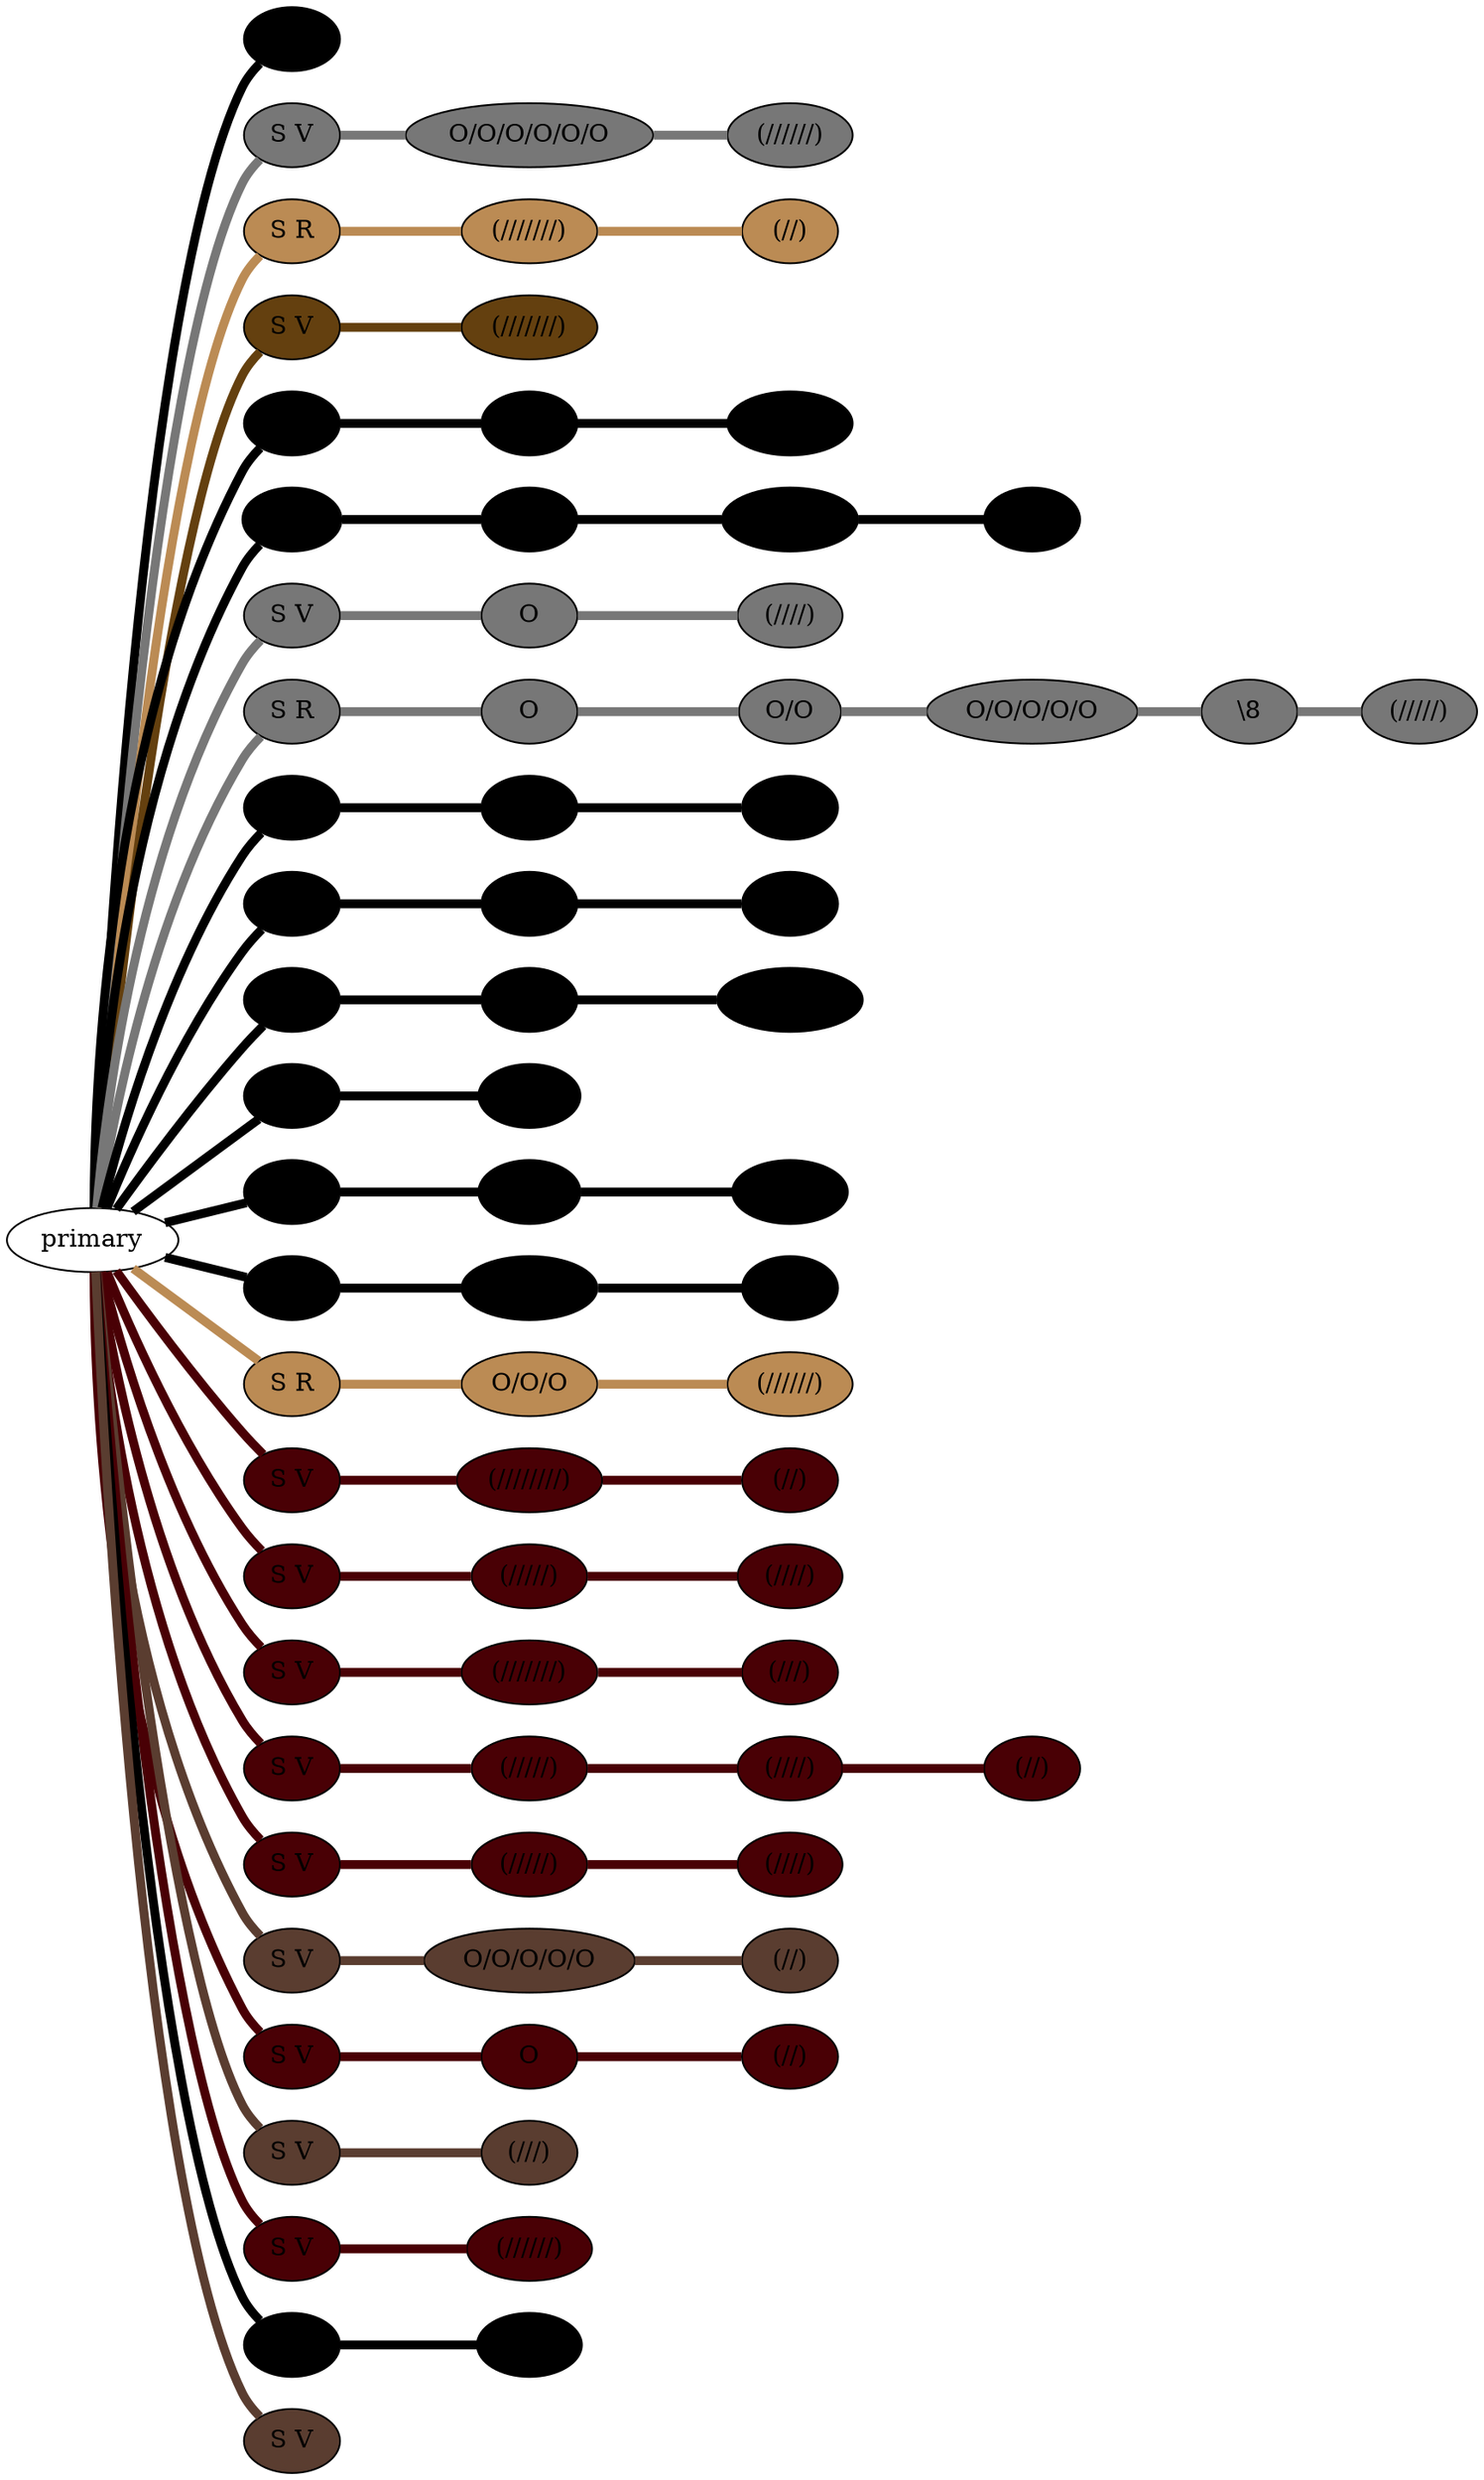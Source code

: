 graph {
 graph [rankdir=LR]
"1" [qtype="pendant_node", pendant_colors="#000000", pendant_ply="S", pendant_attach="R", pendant_length="66", label="S R", style=filled, fillcolor="#000000"]
"primary" -- "1" [qtype="pendant_link",penwidth=5,color="#000000"]
"2" [qtype="pendant_node", pendant_colors="#777777", pendant_ply="S", pendant_attach="V", pendant_length="38", label="S V", style=filled, fillcolor="#777777"]
"primary" -- "2" [qtype="pendant_link",penwidth=5,color="#777777"]
"2:0" [qtype="knot_node", knot_value="6", knot_type="S", knot_position="12.5", knot_spin="S", label="O/O/O/O/O/O", style=filled, fillcolor="#777777"]
"2" -- "2:0" [qtype="knot_link",penwidth=5,color="#777777"]
"2:1" [qtype="knot_node", knot_value="6", knot_type="L", knot_position="27.5", knot_spin="S", label="(//////)", style=filled, fillcolor="#777777"]
"2:0" -- "2:1" [qtype="knot_link",penwidth=5,color="#777777"]
"3" [qtype="pendant_node", pendant_colors="#BB8B54", pendant_ply="S", pendant_attach="R", pendant_length="22", label="S R", style=filled, fillcolor="#BB8B54"]
"primary" -- "3" [qtype="pendant_link",penwidth=5,color="#BB8B54"]
"3:0" [qtype="knot_node", knot_value="7", knot_type="L", knot_position="13.5", knot_spin="S", label="(///////)", style=filled, fillcolor="#BB8B54"]
"3" -- "3:0" [qtype="knot_link",penwidth=5,color="#BB8B54"]
"3:1" [qtype="knot_node", knot_value="2", knot_type="L", knot_position="19.0", knot_spin="S", label="(//)", style=filled, fillcolor="#BB8B54"]
"3:0" -- "3:1" [qtype="knot_link",penwidth=5,color="#BB8B54"]
"4" [qtype="pendant_node", pendant_colors="#64400F", pendant_ply="S", pendant_attach="V", pendant_length="34", label="S V", style=filled, fillcolor="#64400F"]
"primary" -- "4" [qtype="pendant_link",penwidth=5,color="#64400F"]
"4:0" [qtype="knot_node", knot_value="7", knot_type="L", knot_position="14.5", knot_spin="S", label="(///////)", style=filled, fillcolor="#64400F"]
"4" -- "4:0" [qtype="knot_link",penwidth=5,color="#64400F"]
"5" [qtype="pendant_node", pendant_colors="#000000", pendant_ply="S", pendant_attach="V", pendant_length="47", label="S V", style=filled, fillcolor="#000000"]
"primary" -- "5" [qtype="pendant_link",penwidth=5,color="#000000"]
"5:0" [qtype="knot_node", knot_value="1", knot_type="S", knot_position="13.5", knot_spin="S", label="O", style=filled, fillcolor="#000000"]
"5" -- "5:0" [qtype="knot_link",penwidth=5,color="#000000"]
"5:1" [qtype="knot_node", knot_value="6", knot_type="L", knot_position="30.0", knot_spin="S", label="(//////)", style=filled, fillcolor="#000000"]
"5:0" -- "5:1" [qtype="knot_link",penwidth=5,color="#000000"]
"6" [qtype="pendant_node", pendant_colors="#000000", pendant_ply="S", pendant_attach="U", pendant_length="40", label="S U", style=filled, fillcolor="#000000"]
"primary" -- "6" [qtype="pendant_link",penwidth=5,color="#000000"]
"6:0" [qtype="knot_node", knot_value="1", knot_type="S", knot_position="13.5", knot_spin="S", label="O", style=filled, fillcolor="#000000"]
"6" -- "6:0" [qtype="knot_link",penwidth=5,color="#000000"]
"6:1" [qtype="knot_node", knot_value="7", knot_type="L", knot_position="29.5", knot_spin="S", label="(///////)", style=filled, fillcolor="#000000"]
"6:0" -- "6:1" [qtype="knot_link",penwidth=5,color="#000000"]
"6:2" [qtype="knot_node", knot_value="2", knot_type="L", knot_position="38.0", knot_spin="S", label="(//)", style=filled, fillcolor="#000000"]
"6:1" -- "6:2" [qtype="knot_link",penwidth=5,color="#000000"]
"7" [qtype="pendant_node", pendant_colors="#777777", pendant_ply="S", pendant_attach="V", pendant_length="45", label="S V", style=filled, fillcolor="#777777"]
"primary" -- "7" [qtype="pendant_link",penwidth=5,color="#777777"]
"7:0" [qtype="knot_node", knot_value="1", knot_type="S", knot_position="13.5", knot_spin="Z", label="O", style=filled, fillcolor="#777777"]
"7" -- "7:0" [qtype="knot_link",penwidth=5,color="#777777"]
"7:1" [qtype="knot_node", knot_value="4", knot_type="L", knot_position="29.0", knot_spin="S", label="(////)", style=filled, fillcolor="#777777"]
"7:0" -- "7:1" [qtype="knot_link",penwidth=5,color="#777777"]
"8" [qtype="pendant_node", pendant_colors="#777777,#817066,#7D512D", pendant_ply="S", pendant_attach="R", pendant_length="69", label="S R", style=filled, fillcolor="#777777"]
"primary" -- "8" [qtype="pendant_link",penwidth=5,color="#777777"]
"8:0" [qtype="knot_node", knot_value="1", knot_type="S", knot_position="22.5", knot_spin="S", label="O", style=filled, fillcolor="#777777"]
"8" -- "8:0" [qtype="knot_link",penwidth=5,color="#777777"]
"8:1" [qtype="knot_node", knot_value="2", knot_type="S", knot_position="33.5", knot_spin="S", label="O/O", style=filled, fillcolor="#777777"]
"8:0" -- "8:1" [qtype="knot_link",penwidth=5,color="#777777"]
"8:2" [qtype="knot_node", knot_value="5", knot_type="S", knot_position="43.5", knot_spin="S", label="O/O/O/O/O", style=filled, fillcolor="#777777"]
"8:1" -- "8:2" [qtype="knot_link",penwidth=5,color="#777777"]
"8:3" [qtype="knot_node", knot_value="1", knot_type="E", knot_position="51.5", knot_spin="Z", label="\\8", style=filled, fillcolor="#777777"]
"8:2" -- "8:3" [qtype="knot_link",penwidth=5,color="#777777"]
"8:4" [qtype="knot_node", knot_value="5", knot_type="L", knot_position="58.5", knot_spin="S", label="(/////)", style=filled, fillcolor="#777777"]
"8:3" -- "8:4" [qtype="knot_link",penwidth=5,color="#777777"]
"9" [qtype="pendant_node", pendant_colors="#000000,#777777", pendant_ply="S", pendant_attach="V", pendant_length="25", label="S V", style=filled, fillcolor="#000000"]
"primary" -- "9" [qtype="pendant_link",penwidth=5,color="#000000"]
"9:0" [qtype="knot_node", knot_value="1", knot_type="S", knot_position="13.0", knot_spin="S", label="O", style=filled, fillcolor="#000000"]
"9" -- "9:0" [qtype="knot_link",penwidth=5,color="#000000"]
"9:1" [qtype="knot_node", knot_value="3", knot_type="L", knot_position="22.0", knot_spin="S", label="(///)", style=filled, fillcolor="#000000"]
"9:0" -- "9:1" [qtype="knot_link",penwidth=5,color="#000000"]
"10" [qtype="pendant_node", pendant_colors="#000000,#777777", pendant_ply="S", pendant_attach="R", pendant_length="41", label="S R", style=filled, fillcolor="#000000"]
"primary" -- "10" [qtype="pendant_link",penwidth=5,color="#000000"]
"10:0" [qtype="knot_node", knot_value="1", knot_type="S", knot_position="13.5", knot_spin="S", label="O", style=filled, fillcolor="#000000"]
"10" -- "10:0" [qtype="knot_link",penwidth=5,color="#000000"]
"10:1" [qtype="knot_node", knot_value="3", knot_type="L", knot_position="23.5", knot_spin="S", label="(///)", style=filled, fillcolor="#000000"]
"10:0" -- "10:1" [qtype="knot_link",penwidth=5,color="#000000"]
"11" [qtype="pendant_node", pendant_colors="#000000,#777777", pendant_ply="S", pendant_attach="R", pendant_length="33", label="S R", style=filled, fillcolor="#000000"]
"primary" -- "11" [qtype="pendant_link",penwidth=5,color="#000000"]
"11:0" [qtype="knot_node", knot_value="1", knot_type="S", knot_position="12.5", knot_spin="S", label="O", style=filled, fillcolor="#000000"]
"11" -- "11:0" [qtype="knot_link",penwidth=5,color="#000000"]
"11:1" [qtype="knot_node", knot_value="8", knot_type="L", knot_position="22.0", knot_spin="S", label="(////////)", style=filled, fillcolor="#000000"]
"11:0" -- "11:1" [qtype="knot_link",penwidth=5,color="#000000"]
"12" [qtype="pendant_node", pendant_colors="#000000,#777777", pendant_ply="S", pendant_attach="R", pendant_length="44", label="S R", style=filled, fillcolor="#000000"]
"primary" -- "12" [qtype="pendant_link",penwidth=5,color="#000000"]
"12:0" [qtype="knot_node", knot_value="2", knot_type="S", knot_position="12.0", knot_spin="S", label="O/O", style=filled, fillcolor="#000000"]
"12" -- "12:0" [qtype="knot_link",penwidth=5,color="#000000"]
"13" [qtype="pendant_node", pendant_colors="#000000,#777777", pendant_ply="S", pendant_attach="R", pendant_length="34", label="S R", style=filled, fillcolor="#000000"]
"primary" -- "13" [qtype="pendant_link",penwidth=5,color="#000000"]
"13:0" [qtype="knot_node", knot_value="2", knot_type="S", knot_position="15.0", knot_spin="S", label="O/O", style=filled, fillcolor="#000000"]
"13" -- "13:0" [qtype="knot_link",penwidth=5,color="#000000"]
"13:1" [qtype="knot_node", knot_value="5", knot_type="L", knot_position="24.0", knot_spin="S", label="(/////)", style=filled, fillcolor="#000000"]
"13:0" -- "13:1" [qtype="knot_link",penwidth=5,color="#000000"]
"14" [qtype="pendant_node", pendant_colors="#000000,#777777", pendant_ply="S", pendant_attach="R", pendant_length="46", label="S R", style=filled, fillcolor="#000000"]
"primary" -- "14" [qtype="pendant_link",penwidth=5,color="#000000"]
"14:0" [qtype="knot_node", knot_value="3", knot_type="S", knot_position="18.0", knot_spin="S", label="O/O/O", style=filled, fillcolor="#000000"]
"14" -- "14:0" [qtype="knot_link",penwidth=5,color="#000000"]
"14:1" [qtype="knot_node", knot_value="3", knot_type="L", knot_position="29.0", knot_spin="S", label="(///)", style=filled, fillcolor="#000000"]
"14:0" -- "14:1" [qtype="knot_link",penwidth=5,color="#000000"]
"15" [qtype="pendant_node", pendant_colors="#BB8B54,#BB8B54,#000000", pendant_ply="S", pendant_attach="R", pendant_length="35", label="S R", style=filled, fillcolor="#BB8B54"]
"primary" -- "15" [qtype="pendant_link",penwidth=5,color="#BB8B54"]
"15:0" [qtype="knot_node", knot_value="3", knot_type="S", knot_position="17.0", knot_spin="S", label="O/O/O", style=filled, fillcolor="#BB8B54"]
"15" -- "15:0" [qtype="knot_link",penwidth=5,color="#BB8B54"]
"15:1" [qtype="knot_node", knot_value="6", knot_type="L", knot_position="26.0", knot_spin="S", label="(//////)", style=filled, fillcolor="#BB8B54"]
"15:0" -- "15:1" [qtype="knot_link",penwidth=5,color="#BB8B54"]
"16" [qtype="pendant_node", pendant_colors="#490005", pendant_ply="S", pendant_attach="V", pendant_length="32", label="S V", style=filled, fillcolor="#490005"]
"primary" -- "16" [qtype="pendant_link",penwidth=5,color="#490005"]
"16:0" [qtype="knot_node", knot_value="8", knot_type="L", knot_position="12.5", knot_spin="S", label="(////////)", style=filled, fillcolor="#490005"]
"16" -- "16:0" [qtype="knot_link",penwidth=5,color="#490005"]
"16:1" [qtype="knot_node", knot_value="2", knot_type="L", knot_position="22.5", knot_spin="S", label="(//)", style=filled, fillcolor="#490005"]
"16:0" -- "16:1" [qtype="knot_link",penwidth=5,color="#490005"]
"17" [qtype="pendant_node", pendant_colors="#490005", pendant_ply="S", pendant_attach="V", pendant_length="31", label="S V", style=filled, fillcolor="#490005"]
"primary" -- "17" [qtype="pendant_link",penwidth=5,color="#490005"]
"17:0" [qtype="knot_node", knot_value="5", knot_type="L", knot_position="16.5", knot_spin="S", label="(/////)", style=filled, fillcolor="#490005"]
"17" -- "17:0" [qtype="knot_link",penwidth=5,color="#490005"]
"17:1" [qtype="knot_node", knot_value="4", knot_type="L", knot_position="23.5", knot_spin="S", label="(////)", style=filled, fillcolor="#490005"]
"17:0" -- "17:1" [qtype="knot_link",penwidth=5,color="#490005"]
"18" [qtype="pendant_node", pendant_colors="#490005", pendant_ply="S", pendant_attach="V", pendant_length="34", label="S V", style=filled, fillcolor="#490005"]
"primary" -- "18" [qtype="pendant_link",penwidth=5,color="#490005"]
"18:0" [qtype="knot_node", knot_value="7", knot_type="L", knot_position="14.0", knot_spin="S", label="(///////)", style=filled, fillcolor="#490005"]
"18" -- "18:0" [qtype="knot_link",penwidth=5,color="#490005"]
"18:1" [qtype="knot_node", knot_value="3", knot_type="L", knot_position="22.0", knot_spin="S", label="(///)", style=filled, fillcolor="#490005"]
"18:0" -- "18:1" [qtype="knot_link",penwidth=5,color="#490005"]
"19" [qtype="pendant_node", pendant_colors="#490005", pendant_ply="S", pendant_attach="V", pendant_length="22", label="S V", style=filled, fillcolor="#490005"]
"primary" -- "19" [qtype="pendant_link",penwidth=5,color="#490005"]
"19:0" [qtype="knot_node", knot_value="5", knot_type="L", knot_position="12.0", knot_spin="S", label="(/////)", style=filled, fillcolor="#490005"]
"19" -- "19:0" [qtype="knot_link",penwidth=5,color="#490005"]
"19:1" [qtype="knot_node", knot_value="4", knot_type="L", knot_position="17.5", knot_spin="S", label="(////)", style=filled, fillcolor="#490005"]
"19:0" -- "19:1" [qtype="knot_link",penwidth=5,color="#490005"]
"19:2" [qtype="knot_node", knot_value="2", knot_type="L", knot_position="20.0", knot_spin="S", label="(//)", style=filled, fillcolor="#490005"]
"19:1" -- "19:2" [qtype="knot_link",penwidth=5,color="#490005"]
"20" [qtype="pendant_node", pendant_colors="#490005", pendant_ply="S", pendant_attach="V", pendant_length="23", label="S V", style=filled, fillcolor="#490005"]
"primary" -- "20" [qtype="pendant_link",penwidth=5,color="#490005"]
"20:0" [qtype="knot_node", knot_value="5", knot_type="L", knot_position="11.0", knot_spin="S", label="(/////)", style=filled, fillcolor="#490005"]
"20" -- "20:0" [qtype="knot_link",penwidth=5,color="#490005"]
"20:1" [qtype="knot_node", knot_value="4", knot_type="L", knot_position="17.5", knot_spin="S", label="(////)", style=filled, fillcolor="#490005"]
"20:0" -- "20:1" [qtype="knot_link",penwidth=5,color="#490005"]
"21" [qtype="pendant_node", pendant_colors="#5A3D30,#777777", pendant_ply="S", pendant_attach="V", pendant_length="48", label="S V", style=filled, fillcolor="#5A3D30"]
"primary" -- "21" [qtype="pendant_link",penwidth=5,color="#5A3D30"]
"21:0" [qtype="knot_node", knot_value="5", knot_type="S", knot_position="16.0", knot_spin="S", label="O/O/O/O/O", style=filled, fillcolor="#5A3D30"]
"21" -- "21:0" [qtype="knot_link",penwidth=5,color="#5A3D30"]
"21:1" [qtype="knot_node", knot_value="2", knot_type="L", knot_position="33.5", knot_spin="S", label="(//)", style=filled, fillcolor="#5A3D30"]
"21:0" -- "21:1" [qtype="knot_link",penwidth=5,color="#5A3D30"]
"22" [qtype="pendant_node", pendant_colors="#490005", pendant_ply="S", pendant_attach="V", pendant_length="26", label="S V", style=filled, fillcolor="#490005"]
"primary" -- "22" [qtype="pendant_link",penwidth=5,color="#490005"]
"22:0" [qtype="knot_node", knot_value="1", knot_type="S", knot_position="11.0", knot_spin="S", label="O", style=filled, fillcolor="#490005"]
"22" -- "22:0" [qtype="knot_link",penwidth=5,color="#490005"]
"22:1" [qtype="knot_node", knot_value="2", knot_type="L", knot_position="18.0", knot_spin="S", label="(//)", style=filled, fillcolor="#490005"]
"22:0" -- "22:1" [qtype="knot_link",penwidth=5,color="#490005"]
"23" [qtype="pendant_node", pendant_colors="#5A3D30,#777777", pendant_ply="S", pendant_attach="V", pendant_length="66", label="S V", style=filled, fillcolor="#5A3D30"]
"primary" -- "23" [qtype="pendant_link",penwidth=5,color="#5A3D30"]
"23:0" [qtype="knot_node", knot_value="3", knot_type="L", knot_position="14.5", knot_spin="S", label="(///)", style=filled, fillcolor="#5A3D30"]
"23" -- "23:0" [qtype="knot_link",penwidth=5,color="#5A3D30"]
"24" [qtype="pendant_node", pendant_colors="#490005", pendant_ply="S", pendant_attach="V", pendant_length="55", label="S V", style=filled, fillcolor="#490005"]
"primary" -- "24" [qtype="pendant_link",penwidth=5,color="#490005"]
"24:0" [qtype="knot_node", knot_value="6", knot_type="L", knot_position="15.0", knot_spin="S", label="(//////)", style=filled, fillcolor="#490005"]
"24" -- "24:0" [qtype="knot_link",penwidth=5,color="#490005"]
"25" [qtype="pendant_node", pendant_colors="#000000", pendant_ply="S", pendant_attach="V", pendant_length="49", label="S V", style=filled, fillcolor="#000000"]
"primary" -- "25" [qtype="pendant_link",penwidth=5,color="#000000"]
"25:0" [qtype="knot_node", knot_value="4", knot_type="L", knot_position="14.5", knot_spin="S", label="(////)", style=filled, fillcolor="#000000"]
"25" -- "25:0" [qtype="knot_link",penwidth=5,color="#000000"]
"26" [qtype="pendant_node", pendant_colors="#5A3D30,#777777", pendant_ply="S", pendant_attach="V", pendant_length="57", label="S V", style=filled, fillcolor="#5A3D30"]
"primary" -- "26" [qtype="pendant_link",penwidth=5,color="#5A3D30"]
}
